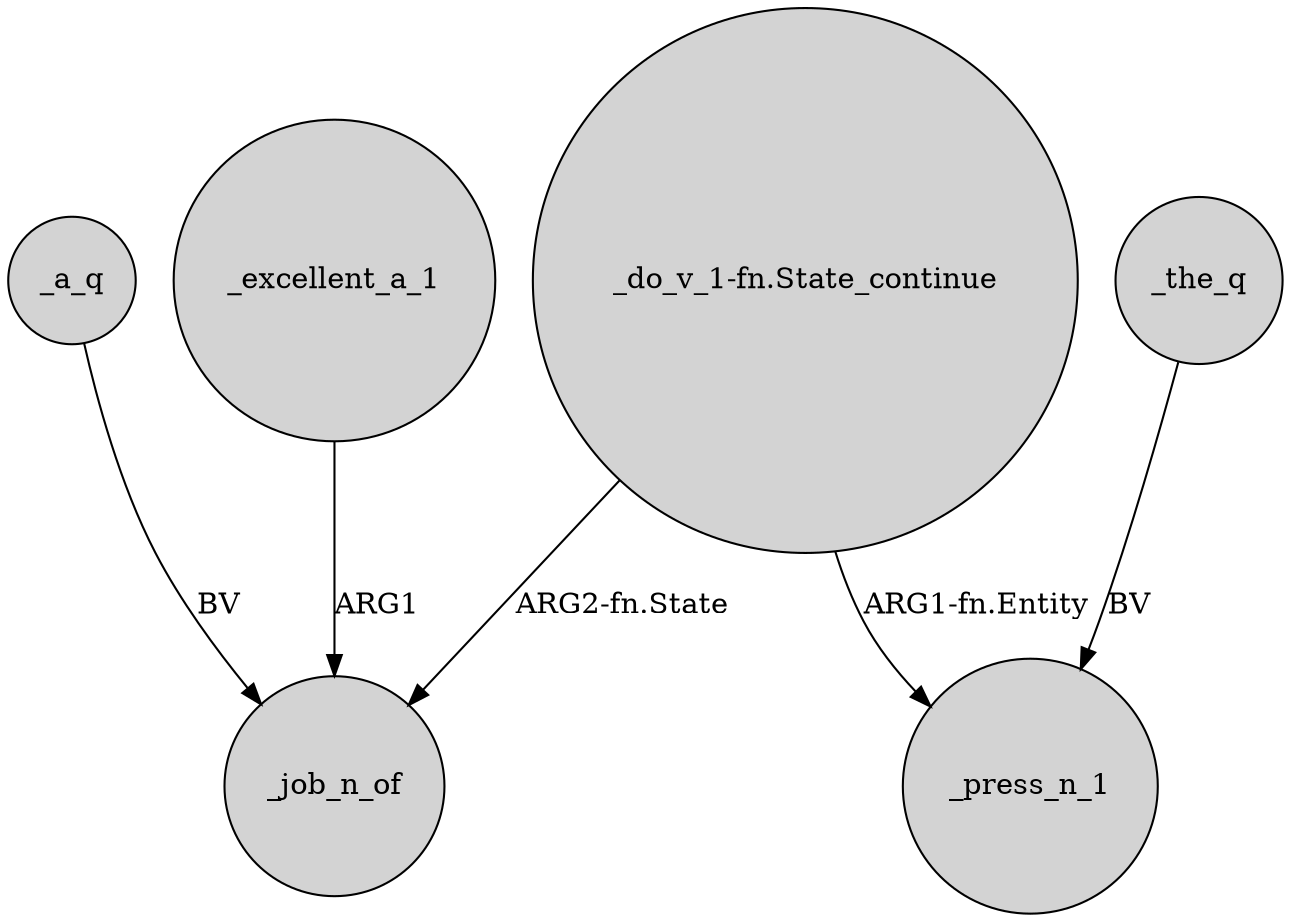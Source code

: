 digraph {
	node [shape=circle style=filled]
	"_do_v_1-fn.State_continue" -> _job_n_of [label="ARG2-fn.State"]
	"_do_v_1-fn.State_continue" -> _press_n_1 [label="ARG1-fn.Entity"]
	_a_q -> _job_n_of [label=BV]
	_excellent_a_1 -> _job_n_of [label=ARG1]
	_the_q -> _press_n_1 [label=BV]
}
